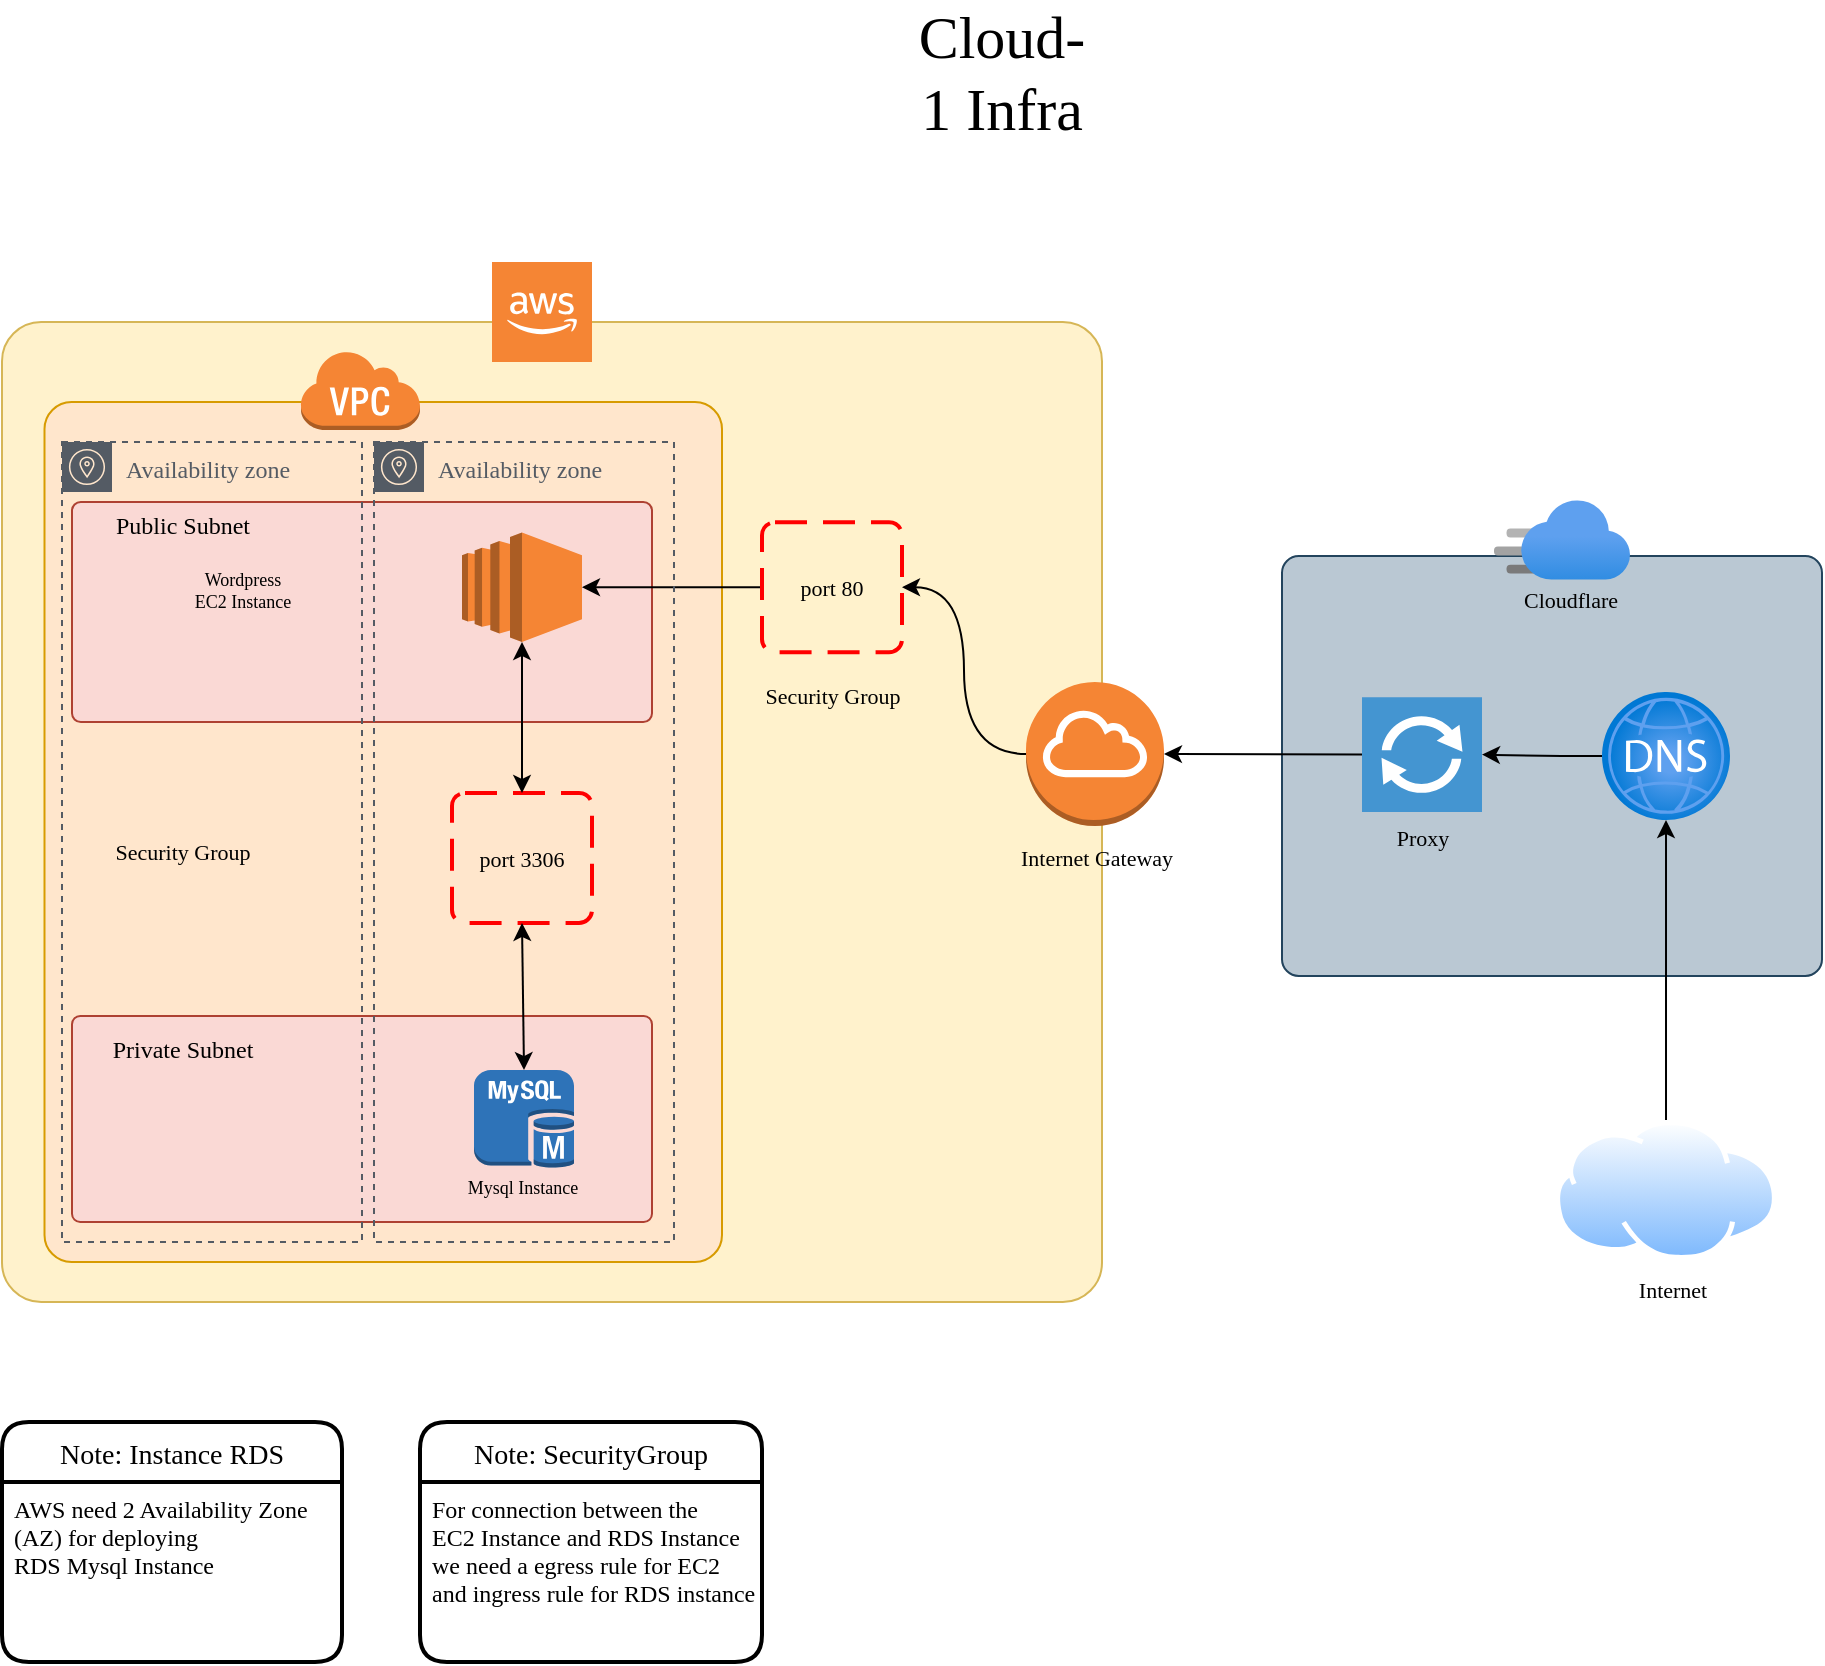 <mxfile version="20.8.17" type="github">
  <diagram name="Page-1" id="zq42hBTnkzEDLu3Fidij">
    <mxGraphModel dx="1405" dy="1032" grid="1" gridSize="10" guides="1" tooltips="1" connect="1" arrows="1" fold="1" page="1" pageScale="1" pageWidth="850" pageHeight="1100" math="0" shadow="0">
      <root>
        <mxCell id="0" />
        <mxCell id="1" parent="0" />
        <mxCell id="xyvTZJhsJyeAS4RkJOcC-16" value="" style="rounded=1;html=1;fillColor=#fff2cc;strokeColor=#d6b656;whiteSpace=wrap;strokeWidth=1;perimeterSpacing=0;arcSize=4;" parent="1" vertex="1">
          <mxGeometry x="290" y="180" width="550" height="490" as="geometry" />
        </mxCell>
        <mxCell id="xyvTZJhsJyeAS4RkJOcC-21" value="" style="rounded=1;html=1;fillColor=#ffe6cc;strokeColor=#d79b00;whiteSpace=wrap;strokeWidth=1;perimeterSpacing=0;arcSize=4;" parent="1" vertex="1">
          <mxGeometry x="311.25" y="220" width="338.75" height="430" as="geometry" />
        </mxCell>
        <mxCell id="xyvTZJhsJyeAS4RkJOcC-23" value="" style="rounded=1;html=1;whiteSpace=wrap;strokeWidth=1;perimeterSpacing=0;arcSize=4;fillColor=#fad9d5;strokeColor=#ae4132;" parent="1" vertex="1">
          <mxGeometry x="325" y="270" width="290" height="110" as="geometry" />
        </mxCell>
        <mxCell id="xyvTZJhsJyeAS4RkJOcC-24" value="&lt;div&gt;Public Subnet&lt;/div&gt;" style="text;html=1;align=center;verticalAlign=middle;resizable=0;points=[];autosize=1;strokeColor=none;fillColor=none;fontFamily=Verdana;" parent="1" vertex="1">
          <mxGeometry x="325" y="267" width="110" height="30" as="geometry" />
        </mxCell>
        <mxCell id="xyvTZJhsJyeAS4RkJOcC-25" value="" style="outlineConnect=0;dashed=0;verticalLabelPosition=bottom;verticalAlign=top;align=center;html=1;shape=mxgraph.aws3.ec2;fillColor=#F58534;gradientColor=none;rounded=1;labelBackgroundColor=none;strokeWidth=1;fontFamily=Verdana;" parent="1" vertex="1">
          <mxGeometry x="520" y="285.25" width="60" height="54.75" as="geometry" />
        </mxCell>
        <mxCell id="xyvTZJhsJyeAS4RkJOcC-26" value="&lt;div style=&quot;font-size: 9px;&quot;&gt;&lt;font style=&quot;font-size: 9px;&quot;&gt;&lt;br&gt;Wordpress&lt;br&gt;EC2 Instance&lt;/font&gt;&lt;/div&gt;" style="text;html=1;align=center;verticalAlign=middle;resizable=0;points=[];autosize=1;strokeColor=none;fillColor=none;fontFamily=Verdana;" parent="1" vertex="1">
          <mxGeometry x="370" y="284.25" width="80" height="50" as="geometry" />
        </mxCell>
        <mxCell id="xyvTZJhsJyeAS4RkJOcC-27" value="" style="rounded=1;html=1;whiteSpace=wrap;strokeWidth=1;perimeterSpacing=0;arcSize=4;fillColor=#fad9d5;strokeColor=#ae4132;" parent="1" vertex="1">
          <mxGeometry x="325" y="527" width="290" height="103" as="geometry" />
        </mxCell>
        <mxCell id="xyvTZJhsJyeAS4RkJOcC-28" value="&lt;div&gt;Private Subnet&lt;/div&gt;" style="text;html=1;align=center;verticalAlign=middle;resizable=0;points=[];autosize=1;strokeColor=none;fillColor=none;fontFamily=Verdana;" parent="1" vertex="1">
          <mxGeometry x="325" y="529" width="110" height="30" as="geometry" />
        </mxCell>
        <mxCell id="xyvTZJhsJyeAS4RkJOcC-29" value="" style="outlineConnect=0;dashed=0;verticalLabelPosition=bottom;verticalAlign=top;align=center;html=1;shape=mxgraph.aws3.mysql_db_instance;fillColor=#2E73B8;gradientColor=none;rounded=1;labelBackgroundColor=none;strokeWidth=1;fontFamily=Verdana;fontSize=9;" parent="1" vertex="1">
          <mxGeometry x="526" y="554" width="50" height="49" as="geometry" />
        </mxCell>
        <mxCell id="xyvTZJhsJyeAS4RkJOcC-30" value="&lt;div&gt;Mysql Instance&lt;/div&gt;&lt;div&gt;&lt;br&gt;&lt;/div&gt;" style="text;html=1;align=center;verticalAlign=middle;resizable=0;points=[];autosize=1;strokeColor=none;fillColor=none;fontSize=9;fontFamily=Verdana;" parent="1" vertex="1">
          <mxGeometry x="505" y="598" width="90" height="40" as="geometry" />
        </mxCell>
        <mxCell id="xyvTZJhsJyeAS4RkJOcC-32" value="" style="endArrow=classic;html=1;rounded=0;fontFamily=Verdana;fontSize=9;exitX=0;exitY=0.5;exitDx=0;exitDy=0;entryX=1;entryY=0.5;entryDx=0;entryDy=0;entryPerimeter=0;" parent="1" source="xyvTZJhsJyeAS4RkJOcC-70" edge="1" target="xyvTZJhsJyeAS4RkJOcC-25">
          <mxGeometry width="50" height="50" relative="1" as="geometry">
            <mxPoint x="680" y="313.25" as="sourcePoint" />
            <mxPoint x="550" y="314" as="targetPoint" />
          </mxGeometry>
        </mxCell>
        <mxCell id="xyvTZJhsJyeAS4RkJOcC-37" value="&lt;div&gt;Security Group&lt;/div&gt;" style="text;html=1;align=center;verticalAlign=middle;resizable=0;points=[];autosize=1;strokeColor=none;fillColor=none;fontSize=11;fontFamily=Verdana;" parent="1" vertex="1">
          <mxGeometry x="650" y="352" width="110" height="30" as="geometry" />
        </mxCell>
        <mxCell id="xyvTZJhsJyeAS4RkJOcC-38" value="" style="aspect=fixed;perimeter=ellipsePerimeter;html=1;align=center;shadow=0;dashed=0;spacingTop=3;image;image=img/lib/active_directory/internet_cloud.svg;rounded=1;labelBackgroundColor=none;strokeWidth=1;fontFamily=Verdana;fontSize=11;" parent="1" vertex="1">
          <mxGeometry x="1066.45" y="579" width="111.11" height="70" as="geometry" />
        </mxCell>
        <mxCell id="xyvTZJhsJyeAS4RkJOcC-51" value="" style="edgeStyle=orthogonalEdgeStyle;curved=1;rounded=0;orthogonalLoop=1;jettySize=auto;html=1;fontFamily=Verdana;fontSize=11;endFill=1;entryX=1;entryY=0.5;entryDx=0;entryDy=0;exitX=0;exitY=0.5;exitDx=0;exitDy=0;exitPerimeter=0;" parent="1" target="xyvTZJhsJyeAS4RkJOcC-70" edge="1" source="xyvTZJhsJyeAS4RkJOcC-46">
          <mxGeometry relative="1" as="geometry">
            <mxPoint x="815" y="316" as="sourcePoint" />
            <mxPoint x="740" y="316" as="targetPoint" />
          </mxGeometry>
        </mxCell>
        <mxCell id="xyvTZJhsJyeAS4RkJOcC-46" value="" style="outlineConnect=0;dashed=0;verticalLabelPosition=bottom;verticalAlign=top;align=center;html=1;shape=mxgraph.aws3.internet_gateway;fillColor=#F58534;gradientColor=none;rounded=1;labelBackgroundColor=none;strokeWidth=1;fontFamily=Verdana;fontSize=11;" parent="1" vertex="1">
          <mxGeometry x="802" y="360" width="69" height="72" as="geometry" />
        </mxCell>
        <mxCell id="xyvTZJhsJyeAS4RkJOcC-47" value="&lt;div&gt;Internet Gateway&lt;/div&gt;" style="text;html=1;align=center;verticalAlign=middle;resizable=0;points=[];autosize=1;strokeColor=none;fillColor=none;fontSize=11;fontFamily=Verdana;" parent="1" vertex="1">
          <mxGeometry x="776.5" y="433" width="120" height="30" as="geometry" />
        </mxCell>
        <mxCell id="xyvTZJhsJyeAS4RkJOcC-70" value="port 80" style="rounded=1;arcSize=10;dashed=1;strokeColor=#ff0000;fillColor=none;gradientColor=none;dashPattern=8 4;strokeWidth=2;labelBackgroundColor=none;fontFamily=Verdana;fontSize=11;" parent="1" vertex="1">
          <mxGeometry x="670" y="280.12" width="70" height="65" as="geometry" />
        </mxCell>
        <mxCell id="xyvTZJhsJyeAS4RkJOcC-76" value="&lt;div&gt;Security Group&lt;/div&gt;" style="text;html=1;align=center;verticalAlign=middle;resizable=0;points=[];autosize=1;strokeColor=none;fillColor=none;fontSize=11;fontFamily=Verdana;" parent="1" vertex="1">
          <mxGeometry x="325" y="430" width="110" height="30" as="geometry" />
        </mxCell>
        <mxCell id="xyvTZJhsJyeAS4RkJOcC-77" value="port 3306" style="rounded=1;arcSize=10;dashed=1;strokeColor=#ff0000;fillColor=none;gradientColor=none;dashPattern=8 4;strokeWidth=2;labelBackgroundColor=none;fontFamily=Verdana;fontSize=11;" parent="1" vertex="1">
          <mxGeometry x="515" y="415.5" width="70" height="65" as="geometry" />
        </mxCell>
        <mxCell id="xyvTZJhsJyeAS4RkJOcC-79" value="" style="endArrow=classic;startArrow=classic;html=1;rounded=0;fontFamily=Verdana;fontSize=11;curved=1;exitX=0.5;exitY=0;exitDx=0;exitDy=0;exitPerimeter=0;entryX=0.5;entryY=1;entryDx=0;entryDy=0;" parent="1" source="xyvTZJhsJyeAS4RkJOcC-29" target="xyvTZJhsJyeAS4RkJOcC-77" edge="1">
          <mxGeometry width="50" height="50" relative="1" as="geometry">
            <mxPoint x="970" y="290" as="sourcePoint" />
            <mxPoint x="1020" y="240" as="targetPoint" />
          </mxGeometry>
        </mxCell>
        <mxCell id="xyvTZJhsJyeAS4RkJOcC-87" value="" style="endArrow=classic;startArrow=classic;html=1;rounded=0;fontFamily=Verdana;fontSize=11;curved=1;entryX=0.5;entryY=1;entryDx=0;entryDy=0;entryPerimeter=0;exitX=0.5;exitY=0;exitDx=0;exitDy=0;" parent="1" source="xyvTZJhsJyeAS4RkJOcC-77" target="xyvTZJhsJyeAS4RkJOcC-25" edge="1">
          <mxGeometry width="50" height="50" relative="1" as="geometry">
            <mxPoint x="750" y="920" as="sourcePoint" />
            <mxPoint x="800" y="870" as="targetPoint" />
          </mxGeometry>
        </mxCell>
        <mxCell id="fzDZzmI_oOpx8MPZNI7C-3" value="" style="outlineConnect=0;dashed=0;verticalLabelPosition=bottom;verticalAlign=top;align=center;html=1;shape=mxgraph.aws3.cloud_2;fillColor=#F58534;gradientColor=none;rounded=1;labelBackgroundColor=none;strokeWidth=1;fontFamily=Verdana;fontSize=11;" vertex="1" parent="1">
          <mxGeometry x="535" y="150" width="50" height="50" as="geometry" />
        </mxCell>
        <mxCell id="fzDZzmI_oOpx8MPZNI7C-4" value="" style="outlineConnect=0;dashed=0;verticalLabelPosition=bottom;verticalAlign=top;align=center;html=1;shape=mxgraph.aws3.virtual_private_cloud;fillColor=#F58534;gradientColor=none;rounded=1;labelBackgroundColor=none;strokeWidth=1;fontFamily=Verdana;fontSize=11;" vertex="1" parent="1">
          <mxGeometry x="439" y="194" width="60" height="40" as="geometry" />
        </mxCell>
        <mxCell id="fzDZzmI_oOpx8MPZNI7C-17" value="" style="rounded=1;html=1;fillColor=#bac8d3;strokeColor=#23445d;whiteSpace=wrap;strokeWidth=1;perimeterSpacing=0;arcSize=4;" vertex="1" parent="1">
          <mxGeometry x="930" y="297" width="270" height="210" as="geometry" />
        </mxCell>
        <mxCell id="fzDZzmI_oOpx8MPZNI7C-18" value="" style="aspect=fixed;html=1;points=[];align=center;image;fontSize=12;image=img/lib/azure2/app_services/CDN_Profiles.svg;rounded=1;labelBackgroundColor=none;comic=0;strokeWidth=1;fontFamily=Verdana;" vertex="1" parent="1">
          <mxGeometry x="1036" y="269" width="68" height="40" as="geometry" />
        </mxCell>
        <mxCell id="fzDZzmI_oOpx8MPZNI7C-19" value="Cloudflare" style="text;html=1;align=center;verticalAlign=middle;resizable=0;points=[];autosize=1;strokeColor=none;fillColor=none;fontSize=11;fontFamily=Verdana;" vertex="1" parent="1">
          <mxGeometry x="1034" y="304.25" width="80" height="30" as="geometry" />
        </mxCell>
        <mxCell id="fzDZzmI_oOpx8MPZNI7C-29" style="edgeStyle=orthogonalEdgeStyle;curved=1;rounded=0;orthogonalLoop=1;jettySize=auto;html=1;fontFamily=Verdana;fontSize=11;endFill=1;textDirection=ltr;" edge="1" parent="1" source="xyvTZJhsJyeAS4RkJOcC-38" target="fzDZzmI_oOpx8MPZNI7C-21">
          <mxGeometry relative="1" as="geometry" />
        </mxCell>
        <mxCell id="fzDZzmI_oOpx8MPZNI7C-21" value="" style="aspect=fixed;html=1;points=[];align=center;image;fontSize=12;image=img/lib/azure2/networking/DNS_Zones.svg;rounded=1;labelBackgroundColor=none;comic=0;strokeWidth=1;fontFamily=Verdana;" vertex="1" parent="1">
          <mxGeometry x="1090" y="365" width="64" height="64" as="geometry" />
        </mxCell>
        <mxCell id="fzDZzmI_oOpx8MPZNI7C-23" value="&lt;div&gt;Internet&lt;/div&gt;" style="text;html=1;align=center;verticalAlign=middle;resizable=0;points=[];autosize=1;strokeColor=none;fillColor=none;fontSize=11;fontFamily=Verdana;" vertex="1" parent="1">
          <mxGeometry x="1090" y="649" width="70" height="30" as="geometry" />
        </mxCell>
        <mxCell id="fzDZzmI_oOpx8MPZNI7C-28" style="edgeStyle=orthogonalEdgeStyle;curved=1;rounded=0;orthogonalLoop=1;jettySize=auto;html=1;fontFamily=Verdana;fontSize=11;endFill=1;" edge="1" parent="1" source="fzDZzmI_oOpx8MPZNI7C-21" target="fzDZzmI_oOpx8MPZNI7C-26">
          <mxGeometry relative="1" as="geometry" />
        </mxCell>
        <mxCell id="fzDZzmI_oOpx8MPZNI7C-26" value="&lt;div&gt;Proxy&lt;/div&gt;" style="pointerEvents=1;shadow=0;dashed=0;html=1;strokeColor=none;fillColor=#4495D1;labelPosition=center;verticalLabelPosition=bottom;verticalAlign=top;align=center;outlineConnect=0;shape=mxgraph.veeam.2d.proxy;rounded=1;labelBackgroundColor=none;comic=0;strokeWidth=1;fontFamily=Verdana;fontSize=11;" vertex="1" parent="1">
          <mxGeometry x="970" y="367.6" width="60" height="57.4" as="geometry" />
        </mxCell>
        <mxCell id="fzDZzmI_oOpx8MPZNI7C-27" style="edgeStyle=orthogonalEdgeStyle;curved=1;rounded=0;orthogonalLoop=1;jettySize=auto;html=1;fontFamily=Verdana;fontSize=11;endFill=1;" edge="1" parent="1" source="fzDZzmI_oOpx8MPZNI7C-26" target="xyvTZJhsJyeAS4RkJOcC-46">
          <mxGeometry relative="1" as="geometry" />
        </mxCell>
        <mxCell id="fzDZzmI_oOpx8MPZNI7C-30" value="Cloud-1 Infra" style="text;html=1;strokeColor=none;fillColor=none;align=center;verticalAlign=middle;whiteSpace=wrap;rounded=0;fontSize=30;fontFamily=Garamond;" vertex="1" parent="1">
          <mxGeometry x="760" y="40" width="60" height="30" as="geometry" />
        </mxCell>
        <mxCell id="fzDZzmI_oOpx8MPZNI7C-33" value="Availability zone" style="sketch=0;outlineConnect=0;gradientColor=none;html=1;whiteSpace=wrap;fontSize=12;fontStyle=0;shape=mxgraph.aws4.group;grIcon=mxgraph.aws4.group_availability_zone;strokeColor=#545B64;fillColor=none;verticalAlign=top;align=left;spacingLeft=30;fontColor=#545B64;dashed=1;rounded=1;labelBackgroundColor=none;comic=0;strokeWidth=1;fontFamily=Garamond;" vertex="1" parent="1">
          <mxGeometry x="320" y="240" width="150" height="400" as="geometry" />
        </mxCell>
        <mxCell id="fzDZzmI_oOpx8MPZNI7C-34" value="Availability zone" style="sketch=0;outlineConnect=0;gradientColor=none;html=1;whiteSpace=wrap;fontSize=12;fontStyle=0;shape=mxgraph.aws4.group;grIcon=mxgraph.aws4.group_availability_zone;strokeColor=#545B64;fillColor=none;verticalAlign=top;align=left;spacingLeft=30;fontColor=#545B64;dashed=1;rounded=1;labelBackgroundColor=none;comic=0;strokeWidth=1;fontFamily=Garamond;" vertex="1" parent="1">
          <mxGeometry x="476" y="240" width="150" height="400" as="geometry" />
        </mxCell>
        <mxCell id="fzDZzmI_oOpx8MPZNI7C-37" value="Note: Instance RDS" style="swimlane;childLayout=stackLayout;horizontal=1;startSize=30;horizontalStack=0;rounded=1;fontSize=14;fontStyle=0;strokeWidth=2;resizeParent=0;resizeLast=1;shadow=0;dashed=0;align=center;labelBackgroundColor=none;comic=0;fontFamily=Garamond;" vertex="1" parent="1">
          <mxGeometry x="290" y="730" width="170" height="120" as="geometry" />
        </mxCell>
        <mxCell id="fzDZzmI_oOpx8MPZNI7C-38" value="AWS need 2 Availability Zone &#xa;(AZ) for deploying&#xa;RDS Mysql Instance&#xa;" style="align=left;strokeColor=none;fillColor=none;spacingLeft=4;fontSize=12;verticalAlign=top;resizable=0;rotatable=0;part=1;rounded=1;labelBackgroundColor=none;comic=0;strokeWidth=1;fontFamily=Garamond;" vertex="1" parent="fzDZzmI_oOpx8MPZNI7C-37">
          <mxGeometry y="30" width="170" height="90" as="geometry" />
        </mxCell>
        <mxCell id="fzDZzmI_oOpx8MPZNI7C-40" value="Note: SecurityGroup" style="swimlane;childLayout=stackLayout;horizontal=1;startSize=30;horizontalStack=0;rounded=1;fontSize=14;fontStyle=0;strokeWidth=2;resizeParent=0;resizeLast=1;shadow=0;dashed=0;align=center;labelBackgroundColor=none;comic=0;fontFamily=Garamond;" vertex="1" parent="1">
          <mxGeometry x="499" y="730" width="171" height="120" as="geometry" />
        </mxCell>
        <mxCell id="fzDZzmI_oOpx8MPZNI7C-41" value="For connection between the&#xa;EC2 Instance and RDS Instance&#xa;we need a egress rule for EC2&#xa;and ingress rule for RDS instance&#xa;" style="align=left;strokeColor=none;fillColor=none;spacingLeft=4;fontSize=12;verticalAlign=top;resizable=0;rotatable=0;part=1;rounded=1;labelBackgroundColor=none;comic=0;strokeWidth=1;fontFamily=Garamond;" vertex="1" parent="fzDZzmI_oOpx8MPZNI7C-40">
          <mxGeometry y="30" width="171" height="90" as="geometry" />
        </mxCell>
      </root>
    </mxGraphModel>
  </diagram>
</mxfile>
